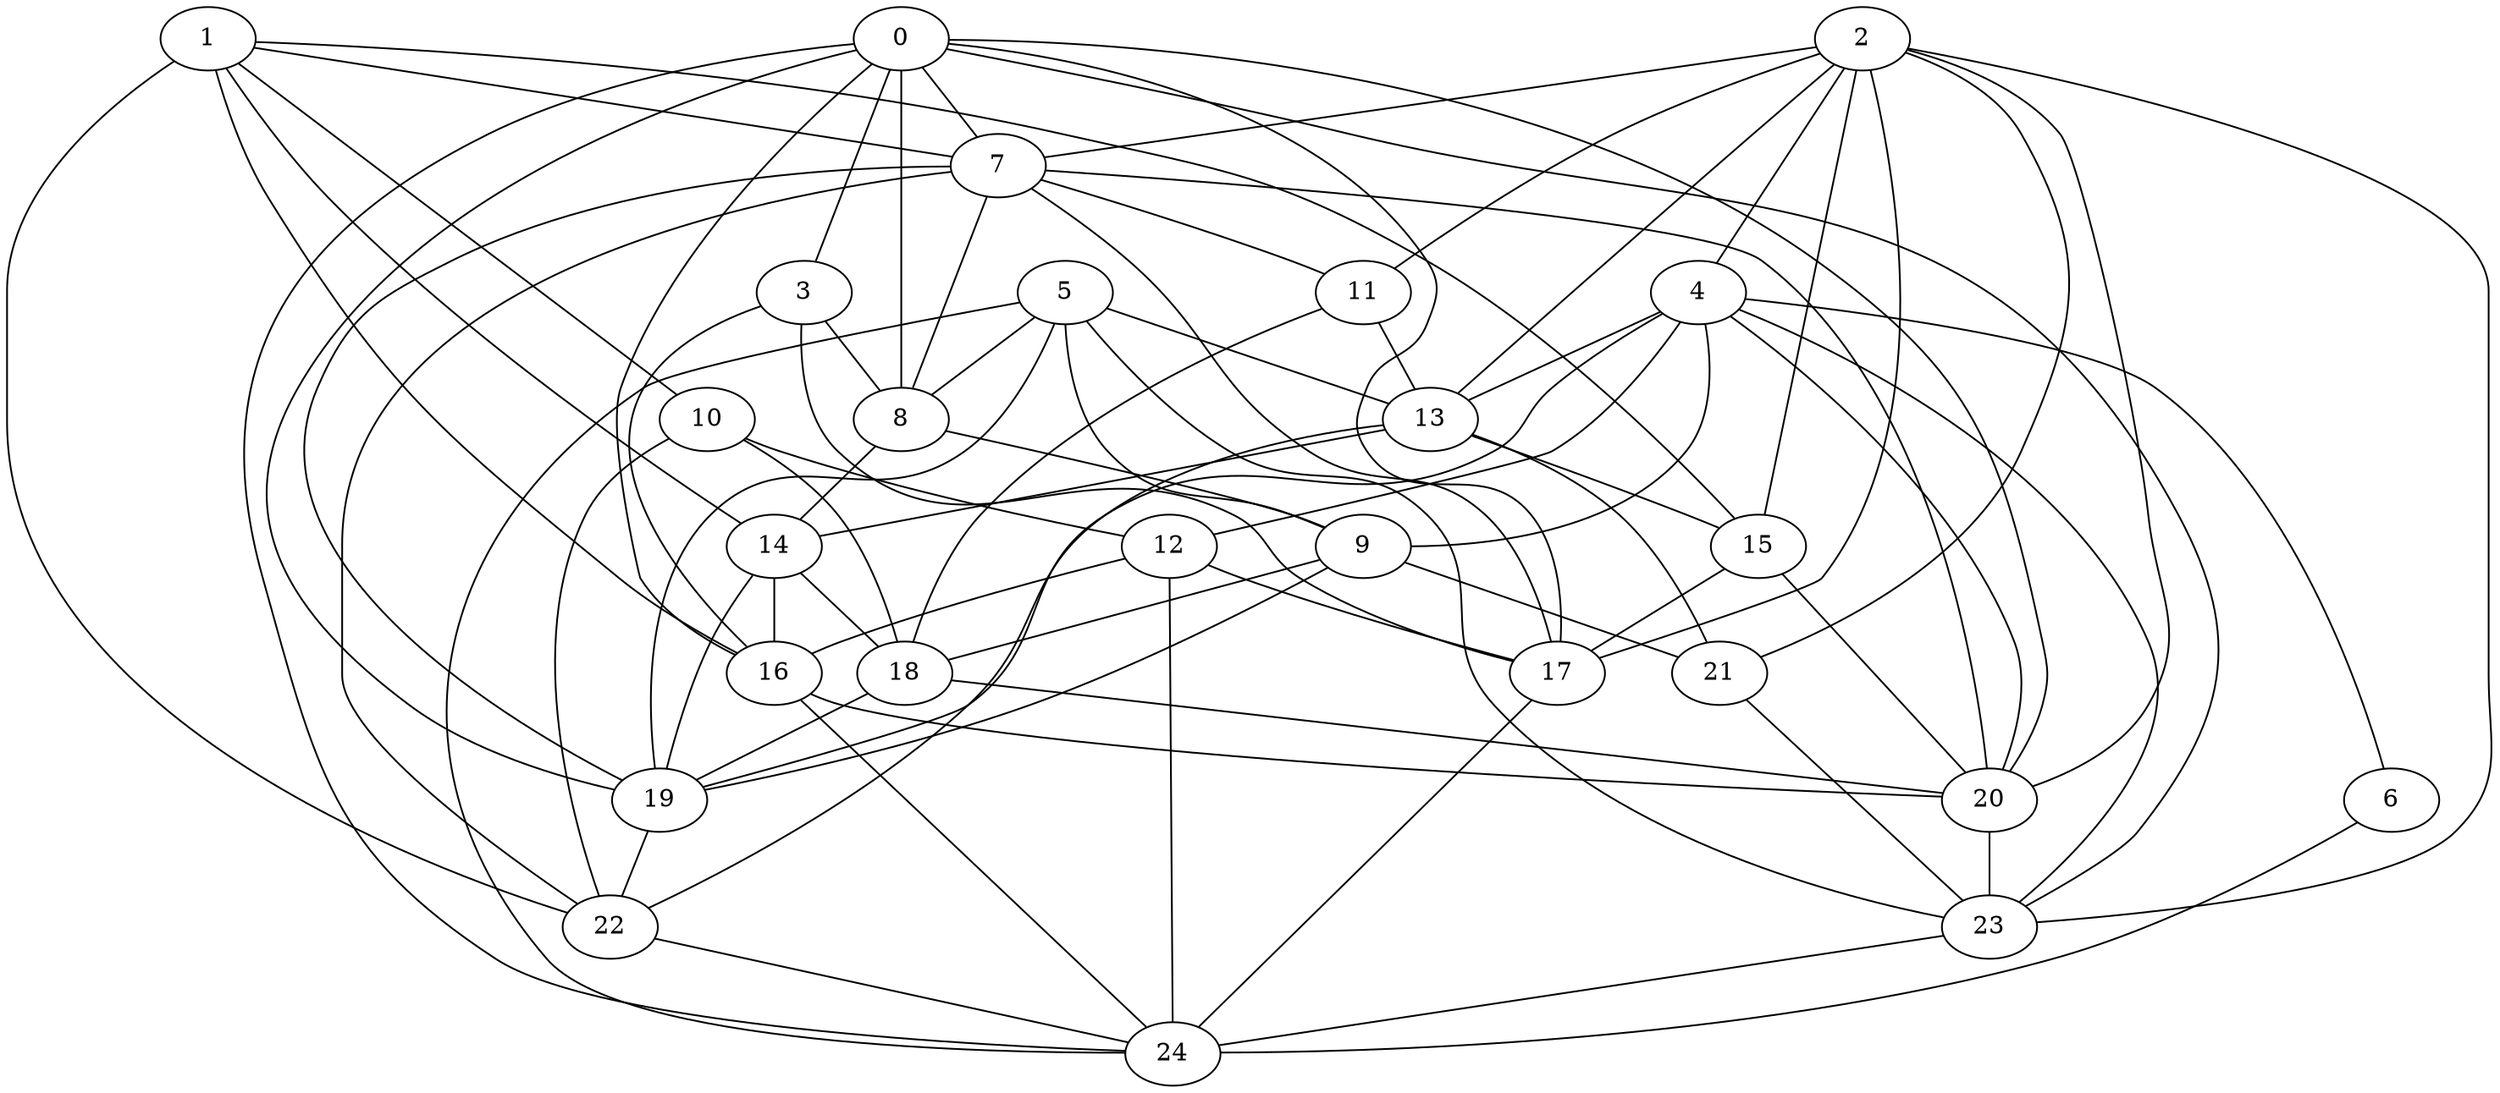 strict graph "gnp_random_graph(25,0.25)" {
0;
1;
2;
3;
4;
5;
6;
7;
8;
9;
10;
11;
12;
13;
14;
15;
16;
17;
18;
19;
20;
21;
22;
23;
24;
0 -- 3  [is_available=True, prob="0.302262093736"];
0 -- 7  [is_available=True, prob="0.501709999189"];
0 -- 8  [is_available=True, prob="1.0"];
0 -- 16  [is_available=True, prob="0.873409928674"];
0 -- 17  [is_available=True, prob="0.722757223239"];
0 -- 19  [is_available=True, prob="1.0"];
0 -- 20  [is_available=True, prob="0.706131209095"];
0 -- 23  [is_available=True, prob="1.0"];
0 -- 24  [is_available=True, prob="0.0170823277435"];
1 -- 7  [is_available=True, prob="0.884917477004"];
1 -- 10  [is_available=True, prob="0.516614802512"];
1 -- 14  [is_available=True, prob="0.746234272567"];
1 -- 15  [is_available=True, prob="1.0"];
1 -- 16  [is_available=True, prob="0.790751673352"];
1 -- 22  [is_available=True, prob="0.246488196128"];
2 -- 4  [is_available=True, prob="0.599924187963"];
2 -- 7  [is_available=True, prob="0.25519068614"];
2 -- 11  [is_available=True, prob="0.52994573668"];
2 -- 13  [is_available=True, prob="1.0"];
2 -- 15  [is_available=True, prob="1.0"];
2 -- 17  [is_available=True, prob="1.0"];
2 -- 20  [is_available=True, prob="1.0"];
2 -- 21  [is_available=True, prob="0.0350001587974"];
2 -- 23  [is_available=True, prob="0.33988897573"];
3 -- 8  [is_available=True, prob="0.456219744583"];
3 -- 16  [is_available=True, prob="0.0835274506808"];
3 -- 17  [is_available=True, prob="1.0"];
4 -- 6  [is_available=True, prob="0.30515563179"];
4 -- 9  [is_available=True, prob="0.634851021189"];
4 -- 12  [is_available=True, prob="0.8804770414"];
4 -- 13  [is_available=True, prob="0.773068176196"];
4 -- 19  [is_available=True, prob="1.0"];
4 -- 20  [is_available=True, prob="0.763538902123"];
4 -- 23  [is_available=True, prob="0.342608361137"];
5 -- 8  [is_available=True, prob="1.0"];
5 -- 9  [is_available=True, prob="0.825458943833"];
5 -- 13  [is_available=True, prob="0.810526825303"];
5 -- 19  [is_available=True, prob="1.0"];
5 -- 23  [is_available=True, prob="0.108727463175"];
5 -- 24  [is_available=True, prob="0.199099274494"];
6 -- 24  [is_available=True, prob="0.781144224852"];
7 -- 8  [is_available=True, prob="0.344111451336"];
7 -- 11  [is_available=True, prob="0.354644624755"];
7 -- 17  [is_available=True, prob="0.676267738921"];
7 -- 19  [is_available=True, prob="0.435814042991"];
7 -- 20  [is_available=True, prob="1.0"];
7 -- 22  [is_available=True, prob="0.114873582575"];
8 -- 9  [is_available=True, prob="0.0610829528161"];
8 -- 14  [is_available=True, prob="1.0"];
9 -- 18  [is_available=True, prob="0.150699647507"];
9 -- 19  [is_available=True, prob="0.355716188867"];
9 -- 21  [is_available=True, prob="0.756261793613"];
10 -- 18  [is_available=True, prob="0.321711999361"];
10 -- 12  [is_available=True, prob="0.903306475705"];
10 -- 22  [is_available=True, prob="0.781917486382"];
11 -- 18  [is_available=True, prob="0.275386105788"];
11 -- 13  [is_available=True, prob="0.99430652495"];
12 -- 16  [is_available=True, prob="0.511785173483"];
12 -- 17  [is_available=True, prob="0.0147916384446"];
12 -- 24  [is_available=True, prob="0.94617288301"];
13 -- 14  [is_available=True, prob="0.826483945192"];
13 -- 15  [is_available=True, prob="1.0"];
13 -- 21  [is_available=True, prob="0.590928791464"];
13 -- 22  [is_available=True, prob="0.7794070071"];
14 -- 16  [is_available=True, prob="0.366980490698"];
14 -- 18  [is_available=True, prob="0.172111039515"];
14 -- 19  [is_available=True, prob="0.727003415839"];
15 -- 20  [is_available=True, prob="0.132843346068"];
15 -- 17  [is_available=True, prob="0.0346828351684"];
16 -- 20  [is_available=True, prob="0.659341738627"];
16 -- 24  [is_available=True, prob="1.0"];
17 -- 24  [is_available=True, prob="0.174900260796"];
18 -- 19  [is_available=True, prob="0.825972438198"];
18 -- 20  [is_available=True, prob="0.905172398717"];
19 -- 22  [is_available=True, prob="1.0"];
20 -- 23  [is_available=True, prob="0.263653120846"];
21 -- 23  [is_available=True, prob="1.0"];
22 -- 24  [is_available=True, prob="0.100214110577"];
23 -- 24  [is_available=True, prob="0.607007252544"];
}
